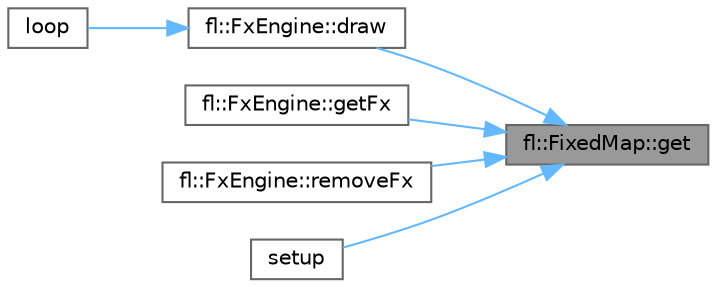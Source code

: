 digraph "fl::FixedMap::get"
{
 // LATEX_PDF_SIZE
  bgcolor="transparent";
  edge [fontname=Helvetica,fontsize=10,labelfontname=Helvetica,labelfontsize=10];
  node [fontname=Helvetica,fontsize=10,shape=box,height=0.2,width=0.4];
  rankdir="RL";
  Node1 [id="Node000001",label="fl::FixedMap::get",height=0.2,width=0.4,color="gray40", fillcolor="grey60", style="filled", fontcolor="black",tooltip=" "];
  Node1 -> Node2 [id="edge1_Node000001_Node000002",dir="back",color="steelblue1",style="solid",tooltip=" "];
  Node2 [id="Node000002",label="fl::FxEngine::draw",height=0.2,width=0.4,color="grey40", fillcolor="white", style="filled",URL="$d4/d60/classfl_1_1_fx_engine.html#aa0b3b17d66712b3c2184d8c59c6b55f1",tooltip="Renders the current effect or transition to the output buffer."];
  Node2 -> Node3 [id="edge2_Node000002_Node000003",dir="back",color="steelblue1",style="solid",tooltip=" "];
  Node3 [id="Node000003",label="loop",height=0.2,width=0.4,color="grey40", fillcolor="white", style="filled",URL="$d6/d35/_fx_engine_8ino.html#afe461d27b9c48d5921c00d521181f12f",tooltip=" "];
  Node1 -> Node4 [id="edge3_Node000001_Node000004",dir="back",color="steelblue1",style="solid",tooltip=" "];
  Node4 [id="Node000004",label="fl::FxEngine::getFx",height=0.2,width=0.4,color="grey40", fillcolor="white", style="filled",URL="$d4/d60/classfl_1_1_fx_engine.html#ad7719f0e21da65b52ba415978a2a9f41",tooltip="Retrieves an effect from the engine without removing it."];
  Node1 -> Node5 [id="edge4_Node000001_Node000005",dir="back",color="steelblue1",style="solid",tooltip=" "];
  Node5 [id="Node000005",label="fl::FxEngine::removeFx",height=0.2,width=0.4,color="grey40", fillcolor="white", style="filled",URL="$d4/d60/classfl_1_1_fx_engine.html#acb1a08ee3735bf9269d8a60370b02315",tooltip="Requests removal of an effect from the engine, which might not happen immediately (for example the Fx..."];
  Node1 -> Node6 [id="edge5_Node000001_Node000006",dir="back",color="steelblue1",style="solid",tooltip=" "];
  Node6 [id="Node000006",label="setup",height=0.2,width=0.4,color="grey40", fillcolor="white", style="filled",URL="$d1/ddb/_chromancer_8ino.html#a4fc01d736fe50cf5b977f755b675f11d",tooltip=" "];
}
